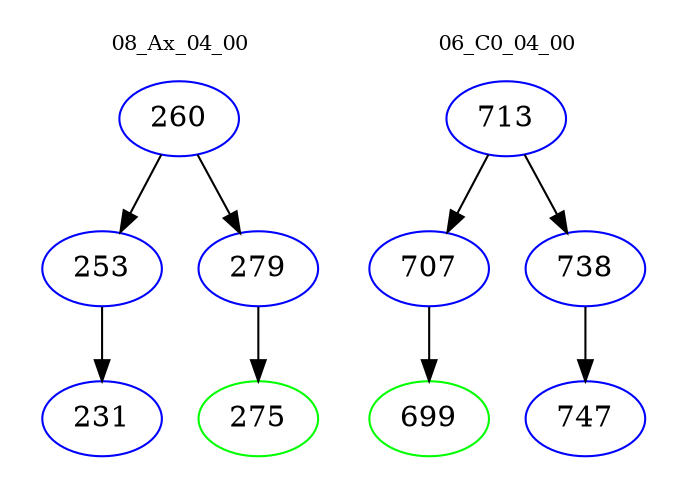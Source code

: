 digraph{
subgraph cluster_0 {
color = white
label = "08_Ax_04_00";
fontsize=10;
T0_260 [label="260", color="blue"]
T0_260 -> T0_253 [color="black"]
T0_253 [label="253", color="blue"]
T0_253 -> T0_231 [color="black"]
T0_231 [label="231", color="blue"]
T0_260 -> T0_279 [color="black"]
T0_279 [label="279", color="blue"]
T0_279 -> T0_275 [color="black"]
T0_275 [label="275", color="green"]
}
subgraph cluster_1 {
color = white
label = "06_C0_04_00";
fontsize=10;
T1_713 [label="713", color="blue"]
T1_713 -> T1_707 [color="black"]
T1_707 [label="707", color="blue"]
T1_707 -> T1_699 [color="black"]
T1_699 [label="699", color="green"]
T1_713 -> T1_738 [color="black"]
T1_738 [label="738", color="blue"]
T1_738 -> T1_747 [color="black"]
T1_747 [label="747", color="blue"]
}
}

